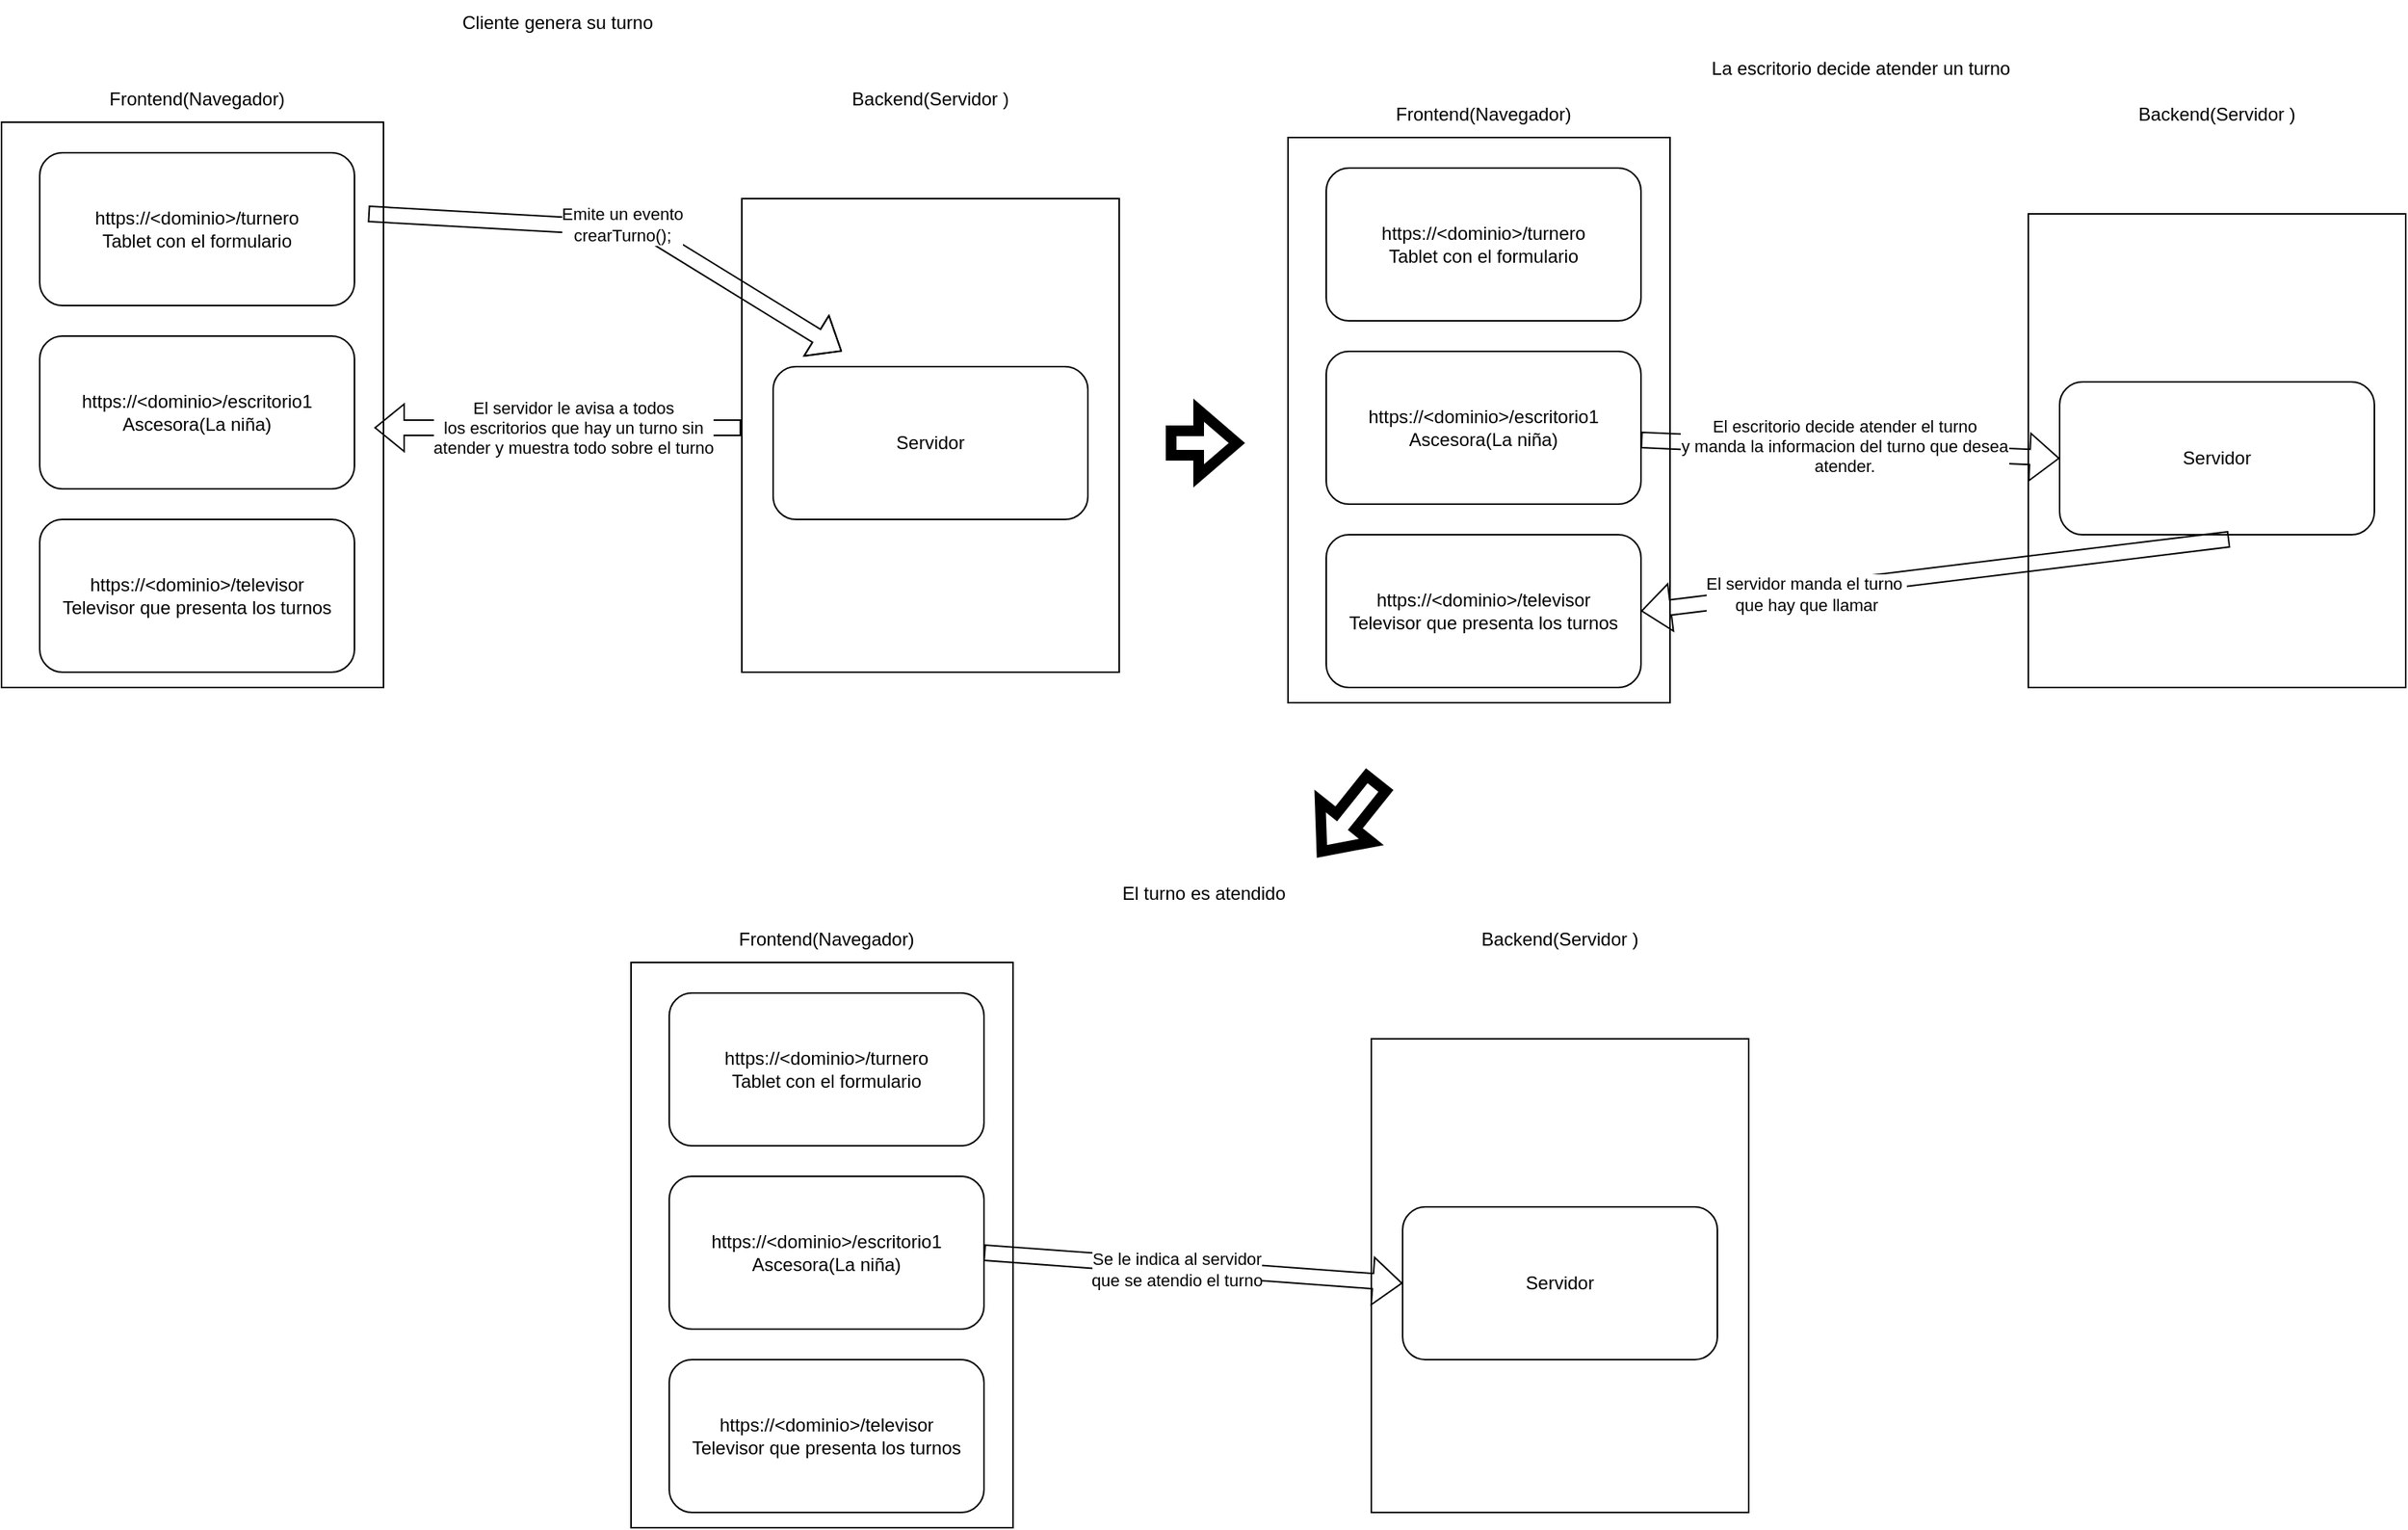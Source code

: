 <mxfile version="26.1.3">
  <diagram name="Página-1" id="6WN5ASvwdyu6KS0rCACC">
    <mxGraphModel dx="1509" dy="832" grid="1" gridSize="10" guides="1" tooltips="1" connect="1" arrows="1" fold="1" page="1" pageScale="1" pageWidth="827" pageHeight="1169" math="0" shadow="0">
      <root>
        <mxCell id="0" />
        <mxCell id="1" parent="0" />
        <mxCell id="DzHAEoYvThSDIISjN1dL-40" value="" style="rounded=0;whiteSpace=wrap;html=1;" parent="1" vertex="1">
          <mxGeometry x="532.5" y="140" width="247" height="310" as="geometry" />
        </mxCell>
        <mxCell id="DzHAEoYvThSDIISjN1dL-39" value="" style="rounded=0;whiteSpace=wrap;html=1;" parent="1" vertex="1">
          <mxGeometry x="48" y="90" width="250" height="370" as="geometry" />
        </mxCell>
        <mxCell id="DzHAEoYvThSDIISjN1dL-2" value="Servidor" style="rounded=1;whiteSpace=wrap;html=1;" parent="1" vertex="1">
          <mxGeometry x="553" y="250" width="206" height="100" as="geometry" />
        </mxCell>
        <mxCell id="DzHAEoYvThSDIISjN1dL-3" value="&lt;div&gt;https://&amp;lt;dominio&amp;gt;/televisor&lt;/div&gt;&lt;div&gt;Televisor que presenta los turnos&lt;/div&gt;" style="rounded=1;whiteSpace=wrap;html=1;" parent="1" vertex="1">
          <mxGeometry x="73" y="350" width="206" height="100" as="geometry" />
        </mxCell>
        <mxCell id="DzHAEoYvThSDIISjN1dL-4" value="&lt;div&gt;https://&amp;lt;dominio&amp;gt;/escritorio1&lt;/div&gt;&lt;div&gt;Ascesora(La niña)&lt;/div&gt;" style="rounded=1;whiteSpace=wrap;html=1;" parent="1" vertex="1">
          <mxGeometry x="73" y="230" width="206" height="100" as="geometry" />
        </mxCell>
        <mxCell id="DzHAEoYvThSDIISjN1dL-25" value="&lt;div&gt;https://&amp;lt;dominio&amp;gt;/turnero&lt;/div&gt;&lt;div&gt;Tablet con el formulario&lt;/div&gt;" style="rounded=1;whiteSpace=wrap;html=1;" parent="1" vertex="1">
          <mxGeometry x="73" y="110" width="206" height="100" as="geometry" />
        </mxCell>
        <mxCell id="DzHAEoYvThSDIISjN1dL-26" value="Frontend(Navegador)" style="text;html=1;align=center;verticalAlign=middle;whiteSpace=wrap;rounded=0;" parent="1" vertex="1">
          <mxGeometry x="81" y="60" width="190" height="30" as="geometry" />
        </mxCell>
        <mxCell id="DzHAEoYvThSDIISjN1dL-27" value="Backend(Servidor )" style="text;html=1;align=center;verticalAlign=middle;whiteSpace=wrap;rounded=0;" parent="1" vertex="1">
          <mxGeometry x="561" y="60" width="190" height="30" as="geometry" />
        </mxCell>
        <mxCell id="DzHAEoYvThSDIISjN1dL-28" value="Cliente genera su turno" style="text;html=1;align=center;verticalAlign=middle;whiteSpace=wrap;rounded=0;" parent="1" vertex="1">
          <mxGeometry x="302" y="10" width="220" height="30" as="geometry" />
        </mxCell>
        <mxCell id="DzHAEoYvThSDIISjN1dL-29" value="" style="shape=flexArrow;endArrow=classic;html=1;rounded=0;" parent="1" edge="1">
          <mxGeometry width="50" height="50" relative="1" as="geometry">
            <mxPoint x="288" y="150" as="sourcePoint" />
            <mxPoint x="598" y="240" as="targetPoint" />
            <Array as="points">
              <mxPoint x="468" y="160" />
            </Array>
          </mxGeometry>
        </mxCell>
        <mxCell id="DzHAEoYvThSDIISjN1dL-32" value="&lt;div&gt;Emite un evento&lt;/div&gt;&lt;div&gt;crearTurno();&lt;/div&gt;" style="edgeLabel;html=1;align=center;verticalAlign=middle;resizable=0;points=[];" parent="DzHAEoYvThSDIISjN1dL-29" vertex="1" connectable="0">
          <mxGeometry x="-0.098" y="2" relative="1" as="geometry">
            <mxPoint x="16" as="offset" />
          </mxGeometry>
        </mxCell>
        <mxCell id="DzHAEoYvThSDIISjN1dL-34" value="" style="shape=flexArrow;endArrow=classic;html=1;rounded=0;" parent="1" edge="1">
          <mxGeometry width="50" height="50" relative="1" as="geometry">
            <mxPoint x="532" y="290" as="sourcePoint" />
            <mxPoint x="292" y="290" as="targetPoint" />
          </mxGeometry>
        </mxCell>
        <mxCell id="DzHAEoYvThSDIISjN1dL-35" value="&lt;div&gt;El servidor le avisa a todos &lt;br&gt;&lt;/div&gt;&lt;div&gt;los escritorios que hay un turno sin &lt;br&gt;&lt;/div&gt;&lt;div&gt;atender y muestra todo sobre el turno&lt;/div&gt;" style="edgeLabel;html=1;align=center;verticalAlign=middle;resizable=0;points=[];" parent="DzHAEoYvThSDIISjN1dL-34" vertex="1" connectable="0">
          <mxGeometry x="0.008" y="1" relative="1" as="geometry">
            <mxPoint x="11" y="-1" as="offset" />
          </mxGeometry>
        </mxCell>
        <mxCell id="DzHAEoYvThSDIISjN1dL-67" value="" style="rounded=0;whiteSpace=wrap;html=1;" parent="1" vertex="1">
          <mxGeometry x="1374.5" y="150" width="247" height="310" as="geometry" />
        </mxCell>
        <mxCell id="DzHAEoYvThSDIISjN1dL-68" value="" style="rounded=0;whiteSpace=wrap;html=1;" parent="1" vertex="1">
          <mxGeometry x="890" y="100" width="250" height="370" as="geometry" />
        </mxCell>
        <mxCell id="DzHAEoYvThSDIISjN1dL-69" value="Servidor" style="rounded=1;whiteSpace=wrap;html=1;" parent="1" vertex="1">
          <mxGeometry x="1395" y="260" width="206" height="100" as="geometry" />
        </mxCell>
        <mxCell id="DzHAEoYvThSDIISjN1dL-70" value="&lt;div&gt;https://&amp;lt;dominio&amp;gt;/televisor&lt;/div&gt;&lt;div&gt;Televisor que presenta los turnos&lt;/div&gt;" style="rounded=1;whiteSpace=wrap;html=1;" parent="1" vertex="1">
          <mxGeometry x="915" y="360" width="206" height="100" as="geometry" />
        </mxCell>
        <mxCell id="DzHAEoYvThSDIISjN1dL-71" value="&lt;div&gt;https://&amp;lt;dominio&amp;gt;/escritorio1&lt;/div&gt;&lt;div&gt;Ascesora(La niña)&lt;/div&gt;" style="rounded=1;whiteSpace=wrap;html=1;" parent="1" vertex="1">
          <mxGeometry x="915" y="240" width="206" height="100" as="geometry" />
        </mxCell>
        <mxCell id="DzHAEoYvThSDIISjN1dL-72" value="&lt;div&gt;https://&amp;lt;dominio&amp;gt;/turnero&lt;/div&gt;&lt;div&gt;Tablet con el formulario&lt;/div&gt;" style="rounded=1;whiteSpace=wrap;html=1;" parent="1" vertex="1">
          <mxGeometry x="915" y="120" width="206" height="100" as="geometry" />
        </mxCell>
        <mxCell id="DzHAEoYvThSDIISjN1dL-73" value="Frontend(Navegador)" style="text;html=1;align=center;verticalAlign=middle;whiteSpace=wrap;rounded=0;" parent="1" vertex="1">
          <mxGeometry x="923" y="70" width="190" height="30" as="geometry" />
        </mxCell>
        <mxCell id="DzHAEoYvThSDIISjN1dL-74" value="Backend(Servidor )" style="text;html=1;align=center;verticalAlign=middle;whiteSpace=wrap;rounded=0;" parent="1" vertex="1">
          <mxGeometry x="1403" y="70" width="190" height="30" as="geometry" />
        </mxCell>
        <mxCell id="DzHAEoYvThSDIISjN1dL-75" value="La escritorio decide atender un turno" style="text;html=1;align=center;verticalAlign=middle;whiteSpace=wrap;rounded=0;" parent="1" vertex="1">
          <mxGeometry x="1154.5" y="40" width="220" height="30" as="geometry" />
        </mxCell>
        <mxCell id="DzHAEoYvThSDIISjN1dL-80" value="" style="shape=flexArrow;endArrow=classic;html=1;rounded=0;exitX=1;exitY=0.58;exitDx=0;exitDy=0;exitPerimeter=0;entryX=0;entryY=0.5;entryDx=0;entryDy=0;" parent="1" source="DzHAEoYvThSDIISjN1dL-71" target="DzHAEoYvThSDIISjN1dL-69" edge="1">
          <mxGeometry width="50" height="50" relative="1" as="geometry">
            <mxPoint x="1255.5" y="330" as="sourcePoint" />
            <mxPoint x="1235.5" y="270" as="targetPoint" />
          </mxGeometry>
        </mxCell>
        <mxCell id="DzHAEoYvThSDIISjN1dL-82" value="&lt;div&gt;El escritorio decide atender el turno&lt;/div&gt;&lt;div&gt;y manda la informacion del turno que desea&lt;/div&gt;&lt;div&gt;atender.&lt;/div&gt;" style="edgeLabel;html=1;align=center;verticalAlign=middle;resizable=0;points=[];" parent="DzHAEoYvThSDIISjN1dL-80" vertex="1" connectable="0">
          <mxGeometry x="-0.088" y="2" relative="1" as="geometry">
            <mxPoint x="8" as="offset" />
          </mxGeometry>
        </mxCell>
        <mxCell id="DzHAEoYvThSDIISjN1dL-83" value="" style="shape=flexArrow;endArrow=classic;html=1;rounded=0;exitX=0.539;exitY=1.03;exitDx=0;exitDy=0;exitPerimeter=0;entryX=1;entryY=0.5;entryDx=0;entryDy=0;" parent="1" source="DzHAEoYvThSDIISjN1dL-69" target="DzHAEoYvThSDIISjN1dL-70" edge="1">
          <mxGeometry width="50" height="50" relative="1" as="geometry">
            <mxPoint x="1332" y="420" as="sourcePoint" />
            <mxPoint x="1202" y="440" as="targetPoint" />
          </mxGeometry>
        </mxCell>
        <mxCell id="DzHAEoYvThSDIISjN1dL-84" value="&lt;div&gt;El servidor manda el turno&amp;nbsp;&lt;/div&gt;&lt;div&gt;que hay que llamar&lt;/div&gt;" style="edgeLabel;html=1;align=center;verticalAlign=middle;resizable=0;points=[];" parent="DzHAEoYvThSDIISjN1dL-83" vertex="1" connectable="0">
          <mxGeometry x="0.44" y="2" relative="1" as="geometry">
            <mxPoint as="offset" />
          </mxGeometry>
        </mxCell>
        <mxCell id="DzHAEoYvThSDIISjN1dL-85" value="" style="rounded=0;whiteSpace=wrap;html=1;" parent="1" vertex="1">
          <mxGeometry x="944.5" y="690" width="247" height="310" as="geometry" />
        </mxCell>
        <mxCell id="DzHAEoYvThSDIISjN1dL-86" value="" style="rounded=0;whiteSpace=wrap;html=1;" parent="1" vertex="1">
          <mxGeometry x="460" y="640" width="250" height="370" as="geometry" />
        </mxCell>
        <mxCell id="DzHAEoYvThSDIISjN1dL-87" value="Servidor" style="rounded=1;whiteSpace=wrap;html=1;" parent="1" vertex="1">
          <mxGeometry x="965" y="800" width="206" height="100" as="geometry" />
        </mxCell>
        <mxCell id="DzHAEoYvThSDIISjN1dL-88" value="&lt;div&gt;https://&amp;lt;dominio&amp;gt;/televisor&lt;/div&gt;&lt;div&gt;Televisor que presenta los turnos&lt;/div&gt;" style="rounded=1;whiteSpace=wrap;html=1;" parent="1" vertex="1">
          <mxGeometry x="485" y="900" width="206" height="100" as="geometry" />
        </mxCell>
        <mxCell id="DzHAEoYvThSDIISjN1dL-89" value="&lt;div&gt;https://&amp;lt;dominio&amp;gt;/escritorio1&lt;/div&gt;&lt;div&gt;Ascesora(La niña)&lt;/div&gt;" style="rounded=1;whiteSpace=wrap;html=1;" parent="1" vertex="1">
          <mxGeometry x="485" y="780" width="206" height="100" as="geometry" />
        </mxCell>
        <mxCell id="DzHAEoYvThSDIISjN1dL-90" value="&lt;div&gt;https://&amp;lt;dominio&amp;gt;/turnero&lt;/div&gt;&lt;div&gt;Tablet con el formulario&lt;/div&gt;" style="rounded=1;whiteSpace=wrap;html=1;" parent="1" vertex="1">
          <mxGeometry x="485" y="660" width="206" height="100" as="geometry" />
        </mxCell>
        <mxCell id="DzHAEoYvThSDIISjN1dL-91" value="Frontend(Navegador)" style="text;html=1;align=center;verticalAlign=middle;whiteSpace=wrap;rounded=0;" parent="1" vertex="1">
          <mxGeometry x="493" y="610" width="190" height="30" as="geometry" />
        </mxCell>
        <mxCell id="DzHAEoYvThSDIISjN1dL-92" value="Backend(Servidor )" style="text;html=1;align=center;verticalAlign=middle;whiteSpace=wrap;rounded=0;" parent="1" vertex="1">
          <mxGeometry x="973" y="610" width="190" height="30" as="geometry" />
        </mxCell>
        <mxCell id="DzHAEoYvThSDIISjN1dL-93" value="El turno es atendido" style="text;html=1;align=center;verticalAlign=middle;whiteSpace=wrap;rounded=0;" parent="1" vertex="1">
          <mxGeometry x="724.5" y="580" width="220" height="30" as="geometry" />
        </mxCell>
        <mxCell id="DzHAEoYvThSDIISjN1dL-98" value="" style="shape=flexArrow;endArrow=classic;html=1;rounded=0;exitX=1;exitY=0.5;exitDx=0;exitDy=0;entryX=0;entryY=0.5;entryDx=0;entryDy=0;" parent="1" source="DzHAEoYvThSDIISjN1dL-89" target="DzHAEoYvThSDIISjN1dL-87" edge="1">
          <mxGeometry width="50" height="50" relative="1" as="geometry">
            <mxPoint x="772" y="750" as="sourcePoint" />
            <mxPoint x="912" y="810" as="targetPoint" />
          </mxGeometry>
        </mxCell>
        <mxCell id="DzHAEoYvThSDIISjN1dL-99" value="&lt;div&gt;Se le indica al servidor &lt;br&gt;&lt;/div&gt;&lt;div&gt;que se atendio el turno&lt;/div&gt;" style="edgeLabel;html=1;align=center;verticalAlign=middle;resizable=0;points=[];" parent="DzHAEoYvThSDIISjN1dL-98" vertex="1" connectable="0">
          <mxGeometry x="-0.079" y="-2" relative="1" as="geometry">
            <mxPoint as="offset" />
          </mxGeometry>
        </mxCell>
        <mxCell id="3SlnXgQE8s0BpymnU3mV-1" value="" style="shape=flexArrow;endArrow=classic;html=1;rounded=0;strokeWidth=7;" edge="1" parent="1">
          <mxGeometry width="50" height="50" relative="1" as="geometry">
            <mxPoint x="810" y="300" as="sourcePoint" />
            <mxPoint x="860" y="300" as="targetPoint" />
          </mxGeometry>
        </mxCell>
        <mxCell id="3SlnXgQE8s0BpymnU3mV-2" value="" style="shape=flexArrow;endArrow=classic;html=1;rounded=0;strokeWidth=7;" edge="1" parent="1">
          <mxGeometry width="50" height="50" relative="1" as="geometry">
            <mxPoint x="950" y="520" as="sourcePoint" />
            <mxPoint x="910" y="570" as="targetPoint" />
          </mxGeometry>
        </mxCell>
      </root>
    </mxGraphModel>
  </diagram>
</mxfile>

